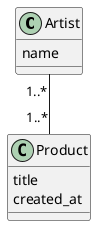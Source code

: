 @startuml

class Artist {
  name
}

class Product {
  title
  created_at
}

Artist "1..*" -- "1..*" Product

@enduml
